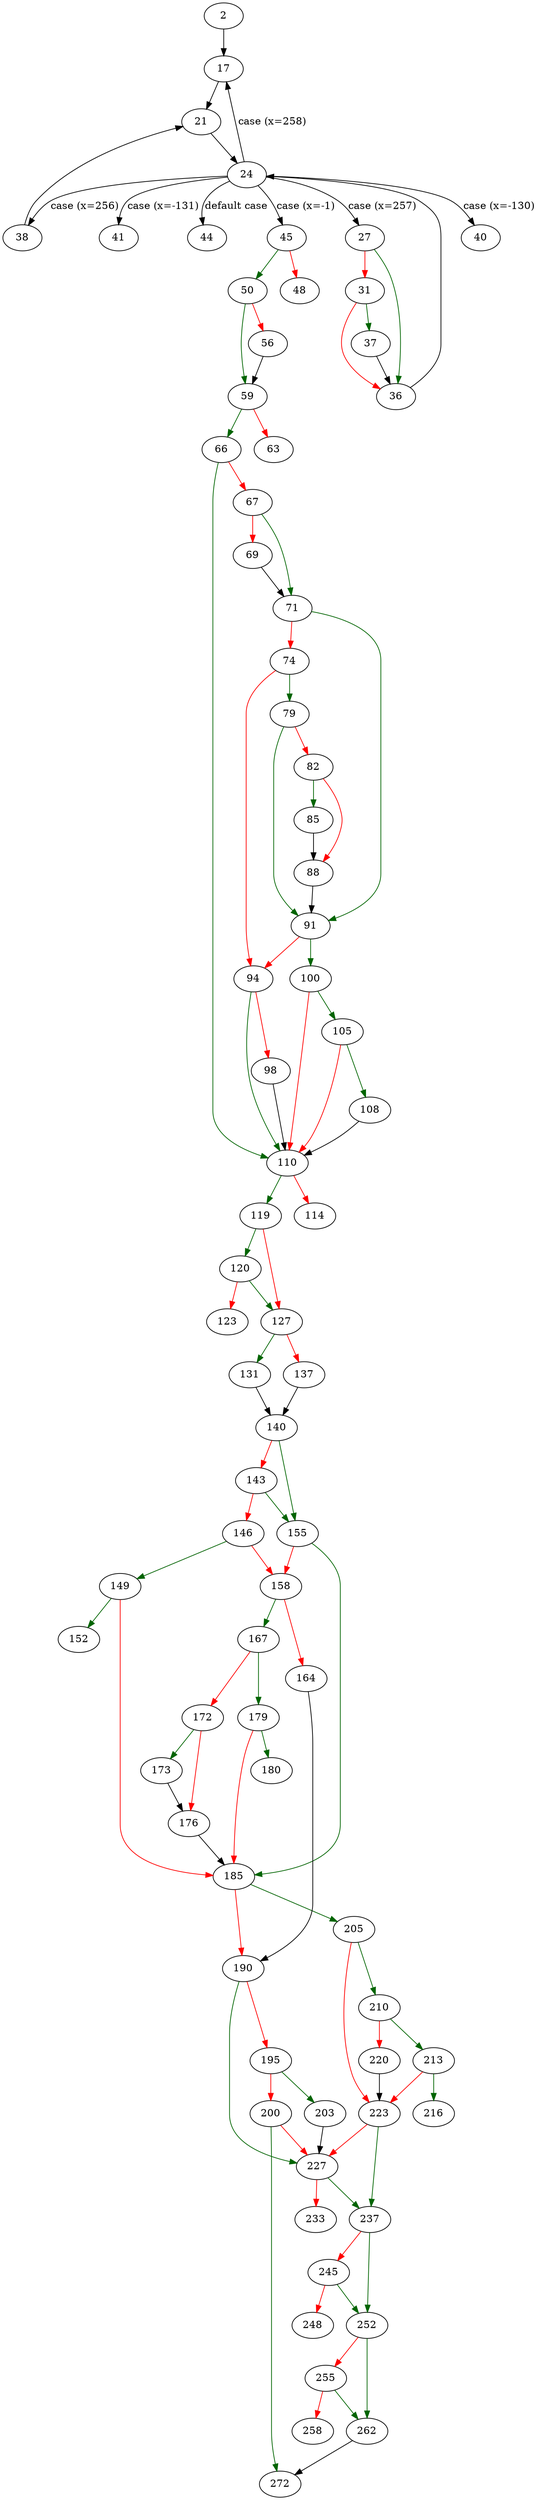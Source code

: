 strict digraph "main" {
	// Node definitions.
	2 [entry=true];
	17;
	21;
	24;
	45;
	27;
	38;
	40;
	41;
	44;
	36;
	31;
	37;
	50;
	48;
	59;
	56;
	66;
	63;
	110;
	67;
	71;
	69;
	91;
	74;
	79;
	94;
	82;
	85;
	88;
	100;
	98;
	105;
	108;
	119;
	114;
	120;
	127;
	123;
	131;
	137;
	140;
	155;
	143;
	146;
	149;
	158;
	152;
	185;
	167;
	164;
	190;
	179;
	172;
	173;
	176;
	180;
	205;
	227;
	195;
	203;
	200;
	272;
	210;
	223;
	213;
	220;
	216;
	237;
	233;
	252;
	245;
	248;
	262;
	255;
	258;

	// Edge definitions.
	2 -> 17;
	17 -> 21;
	21 -> 24;
	24 -> 17 [
		cond="case (x=258)"
		label="case (x=258)"
	];
	24 -> 45 [
		cond="case (x=-1)"
		label="case (x=-1)"
	];
	24 -> 27 [
		cond="case (x=257)"
		label="case (x=257)"
	];
	24 -> 38 [
		cond="case (x=256)"
		label="case (x=256)"
	];
	24 -> 40 [
		cond="case (x=-130)"
		label="case (x=-130)"
	];
	24 -> 41 [
		cond="case (x=-131)"
		label="case (x=-131)"
	];
	24 -> 44 [
		cond="default case"
		label="default case"
	];
	45 -> 50 [
		color=darkgreen
		cond=true
	];
	45 -> 48 [
		color=red
		cond=false
	];
	27 -> 36 [
		color=darkgreen
		cond=true
	];
	27 -> 31 [
		color=red
		cond=false
	];
	38 -> 21;
	36 -> 24;
	31 -> 36 [
		color=red
		cond=false
	];
	31 -> 37 [
		color=darkgreen
		cond=true
	];
	37 -> 36;
	50 -> 59 [
		color=darkgreen
		cond=true
	];
	50 -> 56 [
		color=red
		cond=false
	];
	59 -> 66 [
		color=darkgreen
		cond=true
	];
	59 -> 63 [
		color=red
		cond=false
	];
	56 -> 59;
	66 -> 110 [
		color=darkgreen
		cond=true
	];
	66 -> 67 [
		color=red
		cond=false
	];
	110 -> 119 [
		color=darkgreen
		cond=true
	];
	110 -> 114 [
		color=red
		cond=false
	];
	67 -> 71 [
		color=darkgreen
		cond=true
	];
	67 -> 69 [
		color=red
		cond=false
	];
	71 -> 91 [
		color=darkgreen
		cond=true
	];
	71 -> 74 [
		color=red
		cond=false
	];
	69 -> 71;
	91 -> 94 [
		color=red
		cond=false
	];
	91 -> 100 [
		color=darkgreen
		cond=true
	];
	74 -> 79 [
		color=darkgreen
		cond=true
	];
	74 -> 94 [
		color=red
		cond=false
	];
	79 -> 91 [
		color=darkgreen
		cond=true
	];
	79 -> 82 [
		color=red
		cond=false
	];
	94 -> 110 [
		color=darkgreen
		cond=true
	];
	94 -> 98 [
		color=red
		cond=false
	];
	82 -> 85 [
		color=darkgreen
		cond=true
	];
	82 -> 88 [
		color=red
		cond=false
	];
	85 -> 88;
	88 -> 91;
	100 -> 110 [
		color=red
		cond=false
	];
	100 -> 105 [
		color=darkgreen
		cond=true
	];
	98 -> 110;
	105 -> 110 [
		color=red
		cond=false
	];
	105 -> 108 [
		color=darkgreen
		cond=true
	];
	108 -> 110;
	119 -> 120 [
		color=darkgreen
		cond=true
	];
	119 -> 127 [
		color=red
		cond=false
	];
	120 -> 127 [
		color=darkgreen
		cond=true
	];
	120 -> 123 [
		color=red
		cond=false
	];
	127 -> 131 [
		color=darkgreen
		cond=true
	];
	127 -> 137 [
		color=red
		cond=false
	];
	131 -> 140;
	137 -> 140;
	140 -> 155 [
		color=darkgreen
		cond=true
	];
	140 -> 143 [
		color=red
		cond=false
	];
	155 -> 158 [
		color=red
		cond=false
	];
	155 -> 185 [
		color=darkgreen
		cond=true
	];
	143 -> 155 [
		color=darkgreen
		cond=true
	];
	143 -> 146 [
		color=red
		cond=false
	];
	146 -> 149 [
		color=darkgreen
		cond=true
	];
	146 -> 158 [
		color=red
		cond=false
	];
	149 -> 152 [
		color=darkgreen
		cond=true
	];
	149 -> 185 [
		color=red
		cond=false
	];
	158 -> 167 [
		color=darkgreen
		cond=true
	];
	158 -> 164 [
		color=red
		cond=false
	];
	185 -> 190 [
		color=red
		cond=false
	];
	185 -> 205 [
		color=darkgreen
		cond=true
	];
	167 -> 179 [
		color=darkgreen
		cond=true
	];
	167 -> 172 [
		color=red
		cond=false
	];
	164 -> 190;
	190 -> 227 [
		color=darkgreen
		cond=true
	];
	190 -> 195 [
		color=red
		cond=false
	];
	179 -> 185 [
		color=red
		cond=false
	];
	179 -> 180 [
		color=darkgreen
		cond=true
	];
	172 -> 173 [
		color=darkgreen
		cond=true
	];
	172 -> 176 [
		color=red
		cond=false
	];
	173 -> 176;
	176 -> 185;
	205 -> 210 [
		color=darkgreen
		cond=true
	];
	205 -> 223 [
		color=red
		cond=false
	];
	227 -> 237 [
		color=darkgreen
		cond=true
	];
	227 -> 233 [
		color=red
		cond=false
	];
	195 -> 203 [
		color=darkgreen
		cond=true
	];
	195 -> 200 [
		color=red
		cond=false
	];
	203 -> 227;
	200 -> 227 [
		color=red
		cond=false
	];
	200 -> 272 [
		color=darkgreen
		cond=true
	];
	210 -> 213 [
		color=darkgreen
		cond=true
	];
	210 -> 220 [
		color=red
		cond=false
	];
	223 -> 227 [
		color=red
		cond=false
	];
	223 -> 237 [
		color=darkgreen
		cond=true
	];
	213 -> 223 [
		color=red
		cond=false
	];
	213 -> 216 [
		color=darkgreen
		cond=true
	];
	220 -> 223;
	237 -> 252 [
		color=darkgreen
		cond=true
	];
	237 -> 245 [
		color=red
		cond=false
	];
	252 -> 262 [
		color=darkgreen
		cond=true
	];
	252 -> 255 [
		color=red
		cond=false
	];
	245 -> 252 [
		color=darkgreen
		cond=true
	];
	245 -> 248 [
		color=red
		cond=false
	];
	262 -> 272;
	255 -> 262 [
		color=darkgreen
		cond=true
	];
	255 -> 258 [
		color=red
		cond=false
	];
}